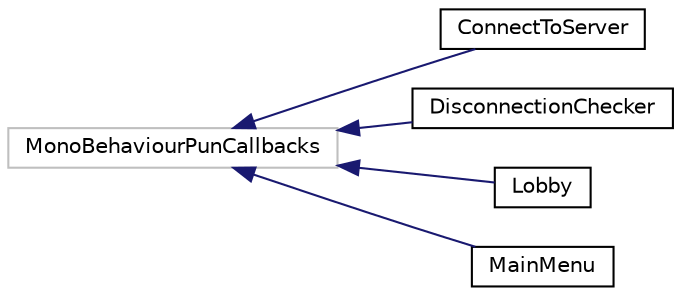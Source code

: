 digraph "Jerarquia Gràfica de la Classe"
{
 // INTERACTIVE_SVG=YES
 // LATEX_PDF_SIZE
  edge [fontname="Helvetica",fontsize="10",labelfontname="Helvetica",labelfontsize="10"];
  node [fontname="Helvetica",fontsize="10",shape=record];
  rankdir="LR";
  Node71 [label="MonoBehaviourPunCallbacks",height=0.2,width=0.4,color="grey75", fillcolor="white", style="filled",tooltip=" "];
  Node71 -> Node0 [dir="back",color="midnightblue",fontsize="10",style="solid",fontname="Helvetica"];
  Node0 [label="ConnectToServer",height=0.2,width=0.4,color="black", fillcolor="white", style="filled",URL="$class_connect_to_server.html",tooltip=" "];
  Node71 -> Node73 [dir="back",color="midnightblue",fontsize="10",style="solid",fontname="Helvetica"];
  Node73 [label="DisconnectionChecker",height=0.2,width=0.4,color="black", fillcolor="white", style="filled",URL="$class_disconnection_checker.html",tooltip="This class manages when the player disconnects from the game, intentionally or unexpectedly."];
  Node71 -> Node74 [dir="back",color="midnightblue",fontsize="10",style="solid",fontname="Helvetica"];
  Node74 [label="Lobby",height=0.2,width=0.4,color="black", fillcolor="white", style="filled",URL="$class_lobby.html",tooltip="Controls all the lobby state and sends all the character pick information."];
  Node71 -> Node75 [dir="back",color="midnightblue",fontsize="10",style="solid",fontname="Helvetica"];
  Node75 [label="MainMenu",height=0.2,width=0.4,color="black", fillcolor="white", style="filled",URL="$class_main_menu.html",tooltip=" "];
}
